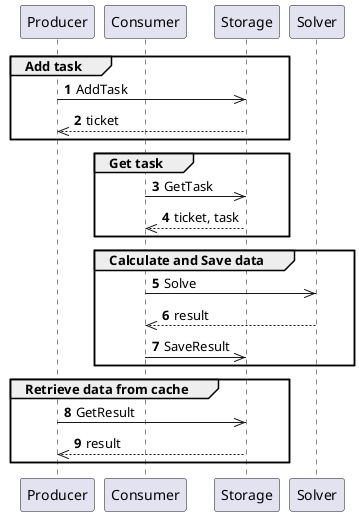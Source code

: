 @startuml uml_seq_diagram_process
autonumber

participant Producer
participant Consumer
participant Storage
participant Solver

Group Add task
    Producer ->> Storage : AddTask
    return ticket
end

Group Get task
    Consumer ->> Storage : GetTask
    return ticket, task
end

Group Calculate and Save data
    Consumer ->> Solver : Solve
    return result

    Consumer ->> Storage : SaveResult
end

Group Retrieve data from cache
    Producer ->> Storage : GetResult
    return result
end
@enduml
